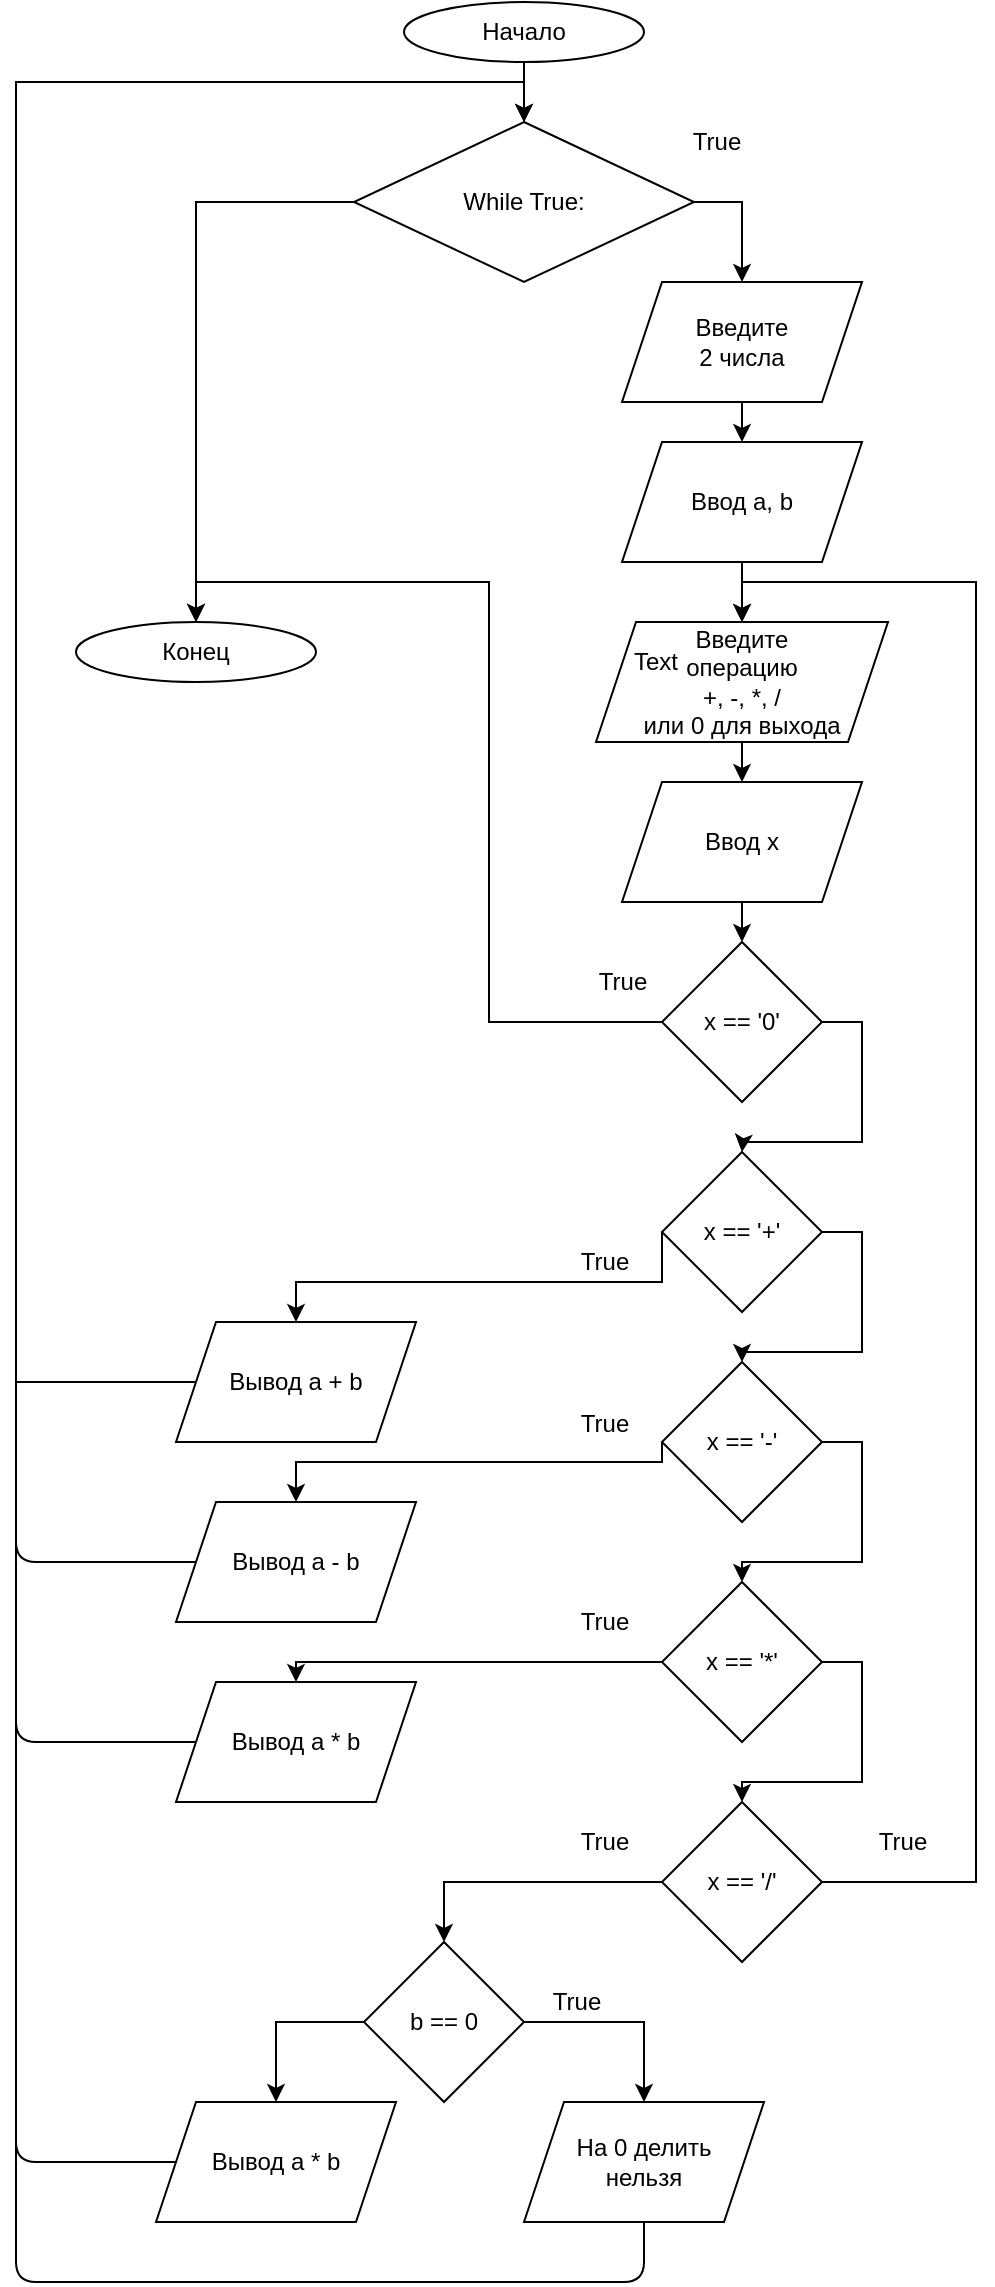 <mxfile version="13.10.9" type="github">
  <diagram id="VT2f-Ld-fOvwMGKV6vzP" name="Page-1">
    <mxGraphModel dx="1113" dy="817" grid="1" gridSize="10" guides="1" tooltips="1" connect="1" arrows="1" fold="1" page="1" pageScale="1" pageWidth="827" pageHeight="1169" math="0" shadow="0">
      <root>
        <mxCell id="0" />
        <mxCell id="1" parent="0" />
        <mxCell id="LcvdypNpKHE5uMJmsT2d-61" style="edgeStyle=orthogonalEdgeStyle;rounded=0;orthogonalLoop=1;jettySize=auto;html=1;exitX=0.5;exitY=1;exitDx=0;exitDy=0;entryX=0.5;entryY=0;entryDx=0;entryDy=0;" edge="1" parent="1" source="LcvdypNpKHE5uMJmsT2d-2" target="LcvdypNpKHE5uMJmsT2d-9">
          <mxGeometry relative="1" as="geometry" />
        </mxCell>
        <mxCell id="LcvdypNpKHE5uMJmsT2d-2" value="Начало" style="ellipse;whiteSpace=wrap;html=1;" vertex="1" parent="1">
          <mxGeometry x="354" y="10" width="120" height="30" as="geometry" />
        </mxCell>
        <mxCell id="LcvdypNpKHE5uMJmsT2d-62" style="edgeStyle=orthogonalEdgeStyle;rounded=0;orthogonalLoop=1;jettySize=auto;html=1;exitX=0.5;exitY=1;exitDx=0;exitDy=0;entryX=0.5;entryY=0;entryDx=0;entryDy=0;" edge="1" parent="1" source="LcvdypNpKHE5uMJmsT2d-3" target="LcvdypNpKHE5uMJmsT2d-6">
          <mxGeometry relative="1" as="geometry" />
        </mxCell>
        <mxCell id="LcvdypNpKHE5uMJmsT2d-3" value="Введите &lt;br&gt;2 числа" style="shape=parallelogram;perimeter=parallelogramPerimeter;whiteSpace=wrap;html=1;fixedSize=1;" vertex="1" parent="1">
          <mxGeometry x="463" y="150" width="120" height="60" as="geometry" />
        </mxCell>
        <mxCell id="LcvdypNpKHE5uMJmsT2d-63" style="edgeStyle=orthogonalEdgeStyle;rounded=0;orthogonalLoop=1;jettySize=auto;html=1;exitX=0.5;exitY=1;exitDx=0;exitDy=0;" edge="1" parent="1" source="LcvdypNpKHE5uMJmsT2d-6">
          <mxGeometry relative="1" as="geometry">
            <mxPoint x="523" y="320" as="targetPoint" />
          </mxGeometry>
        </mxCell>
        <mxCell id="LcvdypNpKHE5uMJmsT2d-6" value="Ввод а, b" style="shape=parallelogram;perimeter=parallelogramPerimeter;whiteSpace=wrap;html=1;fixedSize=1;" vertex="1" parent="1">
          <mxGeometry x="463" y="230" width="120" height="60" as="geometry" />
        </mxCell>
        <mxCell id="LcvdypNpKHE5uMJmsT2d-64" style="edgeStyle=orthogonalEdgeStyle;rounded=0;orthogonalLoop=1;jettySize=auto;html=1;exitX=0.5;exitY=1;exitDx=0;exitDy=0;entryX=0.5;entryY=0;entryDx=0;entryDy=0;" edge="1" parent="1" source="LcvdypNpKHE5uMJmsT2d-7" target="LcvdypNpKHE5uMJmsT2d-8">
          <mxGeometry relative="1" as="geometry" />
        </mxCell>
        <mxCell id="LcvdypNpKHE5uMJmsT2d-7" value="Введите &lt;br&gt;операцию&lt;br&gt;+, -, *, /&lt;br&gt;или 0 для выхода" style="shape=parallelogram;perimeter=parallelogramPerimeter;whiteSpace=wrap;html=1;fixedSize=1;" vertex="1" parent="1">
          <mxGeometry x="450" y="320" width="146" height="60" as="geometry" />
        </mxCell>
        <mxCell id="LcvdypNpKHE5uMJmsT2d-65" style="edgeStyle=orthogonalEdgeStyle;rounded=0;orthogonalLoop=1;jettySize=auto;html=1;exitX=0.5;exitY=1;exitDx=0;exitDy=0;entryX=0.5;entryY=0;entryDx=0;entryDy=0;" edge="1" parent="1" source="LcvdypNpKHE5uMJmsT2d-8" target="LcvdypNpKHE5uMJmsT2d-10">
          <mxGeometry relative="1" as="geometry" />
        </mxCell>
        <mxCell id="LcvdypNpKHE5uMJmsT2d-8" value="Ввод x" style="shape=parallelogram;perimeter=parallelogramPerimeter;whiteSpace=wrap;html=1;fixedSize=1;" vertex="1" parent="1">
          <mxGeometry x="463" y="400" width="120" height="60" as="geometry" />
        </mxCell>
        <mxCell id="LcvdypNpKHE5uMJmsT2d-13" style="edgeStyle=orthogonalEdgeStyle;rounded=0;orthogonalLoop=1;jettySize=auto;html=1;exitX=0;exitY=0.5;exitDx=0;exitDy=0;entryX=0.5;entryY=0;entryDx=0;entryDy=0;" edge="1" parent="1" source="LcvdypNpKHE5uMJmsT2d-9" target="LcvdypNpKHE5uMJmsT2d-11">
          <mxGeometry relative="1" as="geometry">
            <mxPoint x="300" y="602" as="targetPoint" />
          </mxGeometry>
        </mxCell>
        <mxCell id="LcvdypNpKHE5uMJmsT2d-14" style="edgeStyle=orthogonalEdgeStyle;rounded=0;orthogonalLoop=1;jettySize=auto;html=1;exitX=1;exitY=0.5;exitDx=0;exitDy=0;entryX=0.5;entryY=0;entryDx=0;entryDy=0;" edge="1" parent="1" source="LcvdypNpKHE5uMJmsT2d-9" target="LcvdypNpKHE5uMJmsT2d-3">
          <mxGeometry relative="1" as="geometry" />
        </mxCell>
        <mxCell id="LcvdypNpKHE5uMJmsT2d-9" value="While True:" style="rhombus;whiteSpace=wrap;html=1;" vertex="1" parent="1">
          <mxGeometry x="329" y="70" width="170" height="80" as="geometry" />
        </mxCell>
        <mxCell id="LcvdypNpKHE5uMJmsT2d-12" style="edgeStyle=orthogonalEdgeStyle;rounded=0;orthogonalLoop=1;jettySize=auto;html=1;exitX=0;exitY=0.5;exitDx=0;exitDy=0;entryX=0.5;entryY=0;entryDx=0;entryDy=0;" edge="1" parent="1" source="LcvdypNpKHE5uMJmsT2d-10" target="LcvdypNpKHE5uMJmsT2d-11">
          <mxGeometry relative="1" as="geometry" />
        </mxCell>
        <mxCell id="LcvdypNpKHE5uMJmsT2d-19" style="edgeStyle=orthogonalEdgeStyle;rounded=0;orthogonalLoop=1;jettySize=auto;html=1;exitX=1;exitY=0.5;exitDx=0;exitDy=0;entryX=0.5;entryY=0;entryDx=0;entryDy=0;" edge="1" parent="1" source="LcvdypNpKHE5uMJmsT2d-10">
          <mxGeometry relative="1" as="geometry">
            <mxPoint x="523" y="585" as="targetPoint" />
          </mxGeometry>
        </mxCell>
        <mxCell id="LcvdypNpKHE5uMJmsT2d-10" value="x == &#39;0&#39;" style="rhombus;whiteSpace=wrap;html=1;" vertex="1" parent="1">
          <mxGeometry x="483" y="480" width="80" height="80" as="geometry" />
        </mxCell>
        <mxCell id="LcvdypNpKHE5uMJmsT2d-11" value="Конец" style="ellipse;whiteSpace=wrap;html=1;" vertex="1" parent="1">
          <mxGeometry x="190" y="320" width="120" height="30" as="geometry" />
        </mxCell>
        <mxCell id="LcvdypNpKHE5uMJmsT2d-15" value="Text" style="text;html=1;strokeColor=none;fillColor=none;align=center;verticalAlign=middle;whiteSpace=wrap;rounded=0;" vertex="1" parent="1">
          <mxGeometry x="460" y="330" width="40" height="20" as="geometry" />
        </mxCell>
        <mxCell id="LcvdypNpKHE5uMJmsT2d-16" value="True" style="text;html=1;align=center;verticalAlign=middle;resizable=0;points=[];autosize=1;" vertex="1" parent="1">
          <mxGeometry x="490" y="70" width="40" height="20" as="geometry" />
        </mxCell>
        <mxCell id="LcvdypNpKHE5uMJmsT2d-18" value="True" style="text;html=1;align=center;verticalAlign=middle;resizable=0;points=[];autosize=1;" vertex="1" parent="1">
          <mxGeometry x="434" y="630" width="40" height="20" as="geometry" />
        </mxCell>
        <mxCell id="LcvdypNpKHE5uMJmsT2d-49" style="edgeStyle=orthogonalEdgeStyle;rounded=0;orthogonalLoop=1;jettySize=auto;html=1;exitX=1;exitY=0.5;exitDx=0;exitDy=0;entryX=0.5;entryY=0;entryDx=0;entryDy=0;" edge="1" parent="1" source="LcvdypNpKHE5uMJmsT2d-20" target="LcvdypNpKHE5uMJmsT2d-21">
          <mxGeometry relative="1" as="geometry" />
        </mxCell>
        <mxCell id="LcvdypNpKHE5uMJmsT2d-50" style="edgeStyle=orthogonalEdgeStyle;rounded=0;orthogonalLoop=1;jettySize=auto;html=1;exitX=0;exitY=0.5;exitDx=0;exitDy=0;entryX=0.5;entryY=0;entryDx=0;entryDy=0;" edge="1" parent="1" source="LcvdypNpKHE5uMJmsT2d-20" target="LcvdypNpKHE5uMJmsT2d-24">
          <mxGeometry relative="1" as="geometry">
            <Array as="points">
              <mxPoint x="483" y="650" />
              <mxPoint x="300" y="650" />
            </Array>
          </mxGeometry>
        </mxCell>
        <mxCell id="LcvdypNpKHE5uMJmsT2d-20" value="x == &#39;+&#39;" style="rhombus;whiteSpace=wrap;html=1;" vertex="1" parent="1">
          <mxGeometry x="483" y="585" width="80" height="80" as="geometry" />
        </mxCell>
        <mxCell id="LcvdypNpKHE5uMJmsT2d-48" style="edgeStyle=orthogonalEdgeStyle;rounded=0;orthogonalLoop=1;jettySize=auto;html=1;exitX=1;exitY=0.5;exitDx=0;exitDy=0;" edge="1" parent="1" source="LcvdypNpKHE5uMJmsT2d-21" target="LcvdypNpKHE5uMJmsT2d-22">
          <mxGeometry relative="1" as="geometry" />
        </mxCell>
        <mxCell id="LcvdypNpKHE5uMJmsT2d-51" style="edgeStyle=orthogonalEdgeStyle;rounded=0;orthogonalLoop=1;jettySize=auto;html=1;exitX=0;exitY=0.5;exitDx=0;exitDy=0;entryX=0.5;entryY=0;entryDx=0;entryDy=0;" edge="1" parent="1" source="LcvdypNpKHE5uMJmsT2d-21" target="LcvdypNpKHE5uMJmsT2d-25">
          <mxGeometry relative="1" as="geometry">
            <Array as="points">
              <mxPoint x="483" y="740" />
              <mxPoint x="300" y="740" />
            </Array>
          </mxGeometry>
        </mxCell>
        <mxCell id="LcvdypNpKHE5uMJmsT2d-21" value="x == &#39;-&#39;" style="rhombus;whiteSpace=wrap;html=1;" vertex="1" parent="1">
          <mxGeometry x="483" y="690" width="80" height="80" as="geometry" />
        </mxCell>
        <mxCell id="LcvdypNpKHE5uMJmsT2d-47" style="edgeStyle=orthogonalEdgeStyle;rounded=0;orthogonalLoop=1;jettySize=auto;html=1;exitX=1;exitY=0.5;exitDx=0;exitDy=0;" edge="1" parent="1" source="LcvdypNpKHE5uMJmsT2d-22" target="LcvdypNpKHE5uMJmsT2d-23">
          <mxGeometry relative="1" as="geometry" />
        </mxCell>
        <mxCell id="LcvdypNpKHE5uMJmsT2d-52" style="edgeStyle=orthogonalEdgeStyle;rounded=0;orthogonalLoop=1;jettySize=auto;html=1;exitX=0;exitY=0.5;exitDx=0;exitDy=0;entryX=0.5;entryY=0;entryDx=0;entryDy=0;" edge="1" parent="1" source="LcvdypNpKHE5uMJmsT2d-22" target="LcvdypNpKHE5uMJmsT2d-26">
          <mxGeometry relative="1" as="geometry">
            <Array as="points">
              <mxPoint x="300" y="840" />
            </Array>
          </mxGeometry>
        </mxCell>
        <mxCell id="LcvdypNpKHE5uMJmsT2d-22" value="x == &#39;*&#39;" style="rhombus;whiteSpace=wrap;html=1;" vertex="1" parent="1">
          <mxGeometry x="483" y="800" width="80" height="80" as="geometry" />
        </mxCell>
        <mxCell id="LcvdypNpKHE5uMJmsT2d-43" style="edgeStyle=orthogonalEdgeStyle;rounded=0;orthogonalLoop=1;jettySize=auto;html=1;exitX=0;exitY=0.5;exitDx=0;exitDy=0;entryX=0.5;entryY=0;entryDx=0;entryDy=0;" edge="1" parent="1" source="LcvdypNpKHE5uMJmsT2d-23" target="LcvdypNpKHE5uMJmsT2d-7">
          <mxGeometry relative="1" as="geometry">
            <Array as="points">
              <mxPoint x="640" y="950" />
              <mxPoint x="640" y="300" />
              <mxPoint x="523" y="300" />
            </Array>
          </mxGeometry>
        </mxCell>
        <mxCell id="LcvdypNpKHE5uMJmsT2d-44" style="edgeStyle=orthogonalEdgeStyle;rounded=0;orthogonalLoop=1;jettySize=auto;html=1;exitX=0;exitY=0.5;exitDx=0;exitDy=0;entryX=0.5;entryY=0;entryDx=0;entryDy=0;" edge="1" parent="1" source="LcvdypNpKHE5uMJmsT2d-23" target="LcvdypNpKHE5uMJmsT2d-37">
          <mxGeometry relative="1" as="geometry" />
        </mxCell>
        <mxCell id="LcvdypNpKHE5uMJmsT2d-23" value="x == &#39;/&#39;" style="rhombus;whiteSpace=wrap;html=1;" vertex="1" parent="1">
          <mxGeometry x="483" y="910" width="80" height="80" as="geometry" />
        </mxCell>
        <mxCell id="LcvdypNpKHE5uMJmsT2d-69" style="edgeStyle=orthogonalEdgeStyle;rounded=0;orthogonalLoop=1;jettySize=auto;html=1;exitX=0;exitY=0.5;exitDx=0;exitDy=0;entryX=0.5;entryY=0;entryDx=0;entryDy=0;" edge="1" parent="1" source="LcvdypNpKHE5uMJmsT2d-24" target="LcvdypNpKHE5uMJmsT2d-9">
          <mxGeometry relative="1" as="geometry">
            <Array as="points">
              <mxPoint x="160" y="700" />
              <mxPoint x="160" y="50" />
              <mxPoint x="414" y="50" />
            </Array>
          </mxGeometry>
        </mxCell>
        <mxCell id="LcvdypNpKHE5uMJmsT2d-24" value="Вывод a + b" style="shape=parallelogram;perimeter=parallelogramPerimeter;whiteSpace=wrap;html=1;fixedSize=1;" vertex="1" parent="1">
          <mxGeometry x="240" y="670" width="120" height="60" as="geometry" />
        </mxCell>
        <mxCell id="LcvdypNpKHE5uMJmsT2d-25" value="Вывод a - b" style="shape=parallelogram;perimeter=parallelogramPerimeter;whiteSpace=wrap;html=1;fixedSize=1;" vertex="1" parent="1">
          <mxGeometry x="240" y="760" width="120" height="60" as="geometry" />
        </mxCell>
        <mxCell id="LcvdypNpKHE5uMJmsT2d-26" value="Вывод a * b" style="shape=parallelogram;perimeter=parallelogramPerimeter;whiteSpace=wrap;html=1;fixedSize=1;" vertex="1" parent="1">
          <mxGeometry x="240" y="850" width="120" height="60" as="geometry" />
        </mxCell>
        <mxCell id="LcvdypNpKHE5uMJmsT2d-39" style="edgeStyle=orthogonalEdgeStyle;rounded=0;orthogonalLoop=1;jettySize=auto;html=1;exitX=1;exitY=0.5;exitDx=0;exitDy=0;entryX=0.5;entryY=0;entryDx=0;entryDy=0;" edge="1" parent="1" source="LcvdypNpKHE5uMJmsT2d-37" target="LcvdypNpKHE5uMJmsT2d-38">
          <mxGeometry relative="1" as="geometry" />
        </mxCell>
        <mxCell id="LcvdypNpKHE5uMJmsT2d-42" style="edgeStyle=orthogonalEdgeStyle;rounded=0;orthogonalLoop=1;jettySize=auto;html=1;exitX=0;exitY=0.5;exitDx=0;exitDy=0;entryX=0.5;entryY=0;entryDx=0;entryDy=0;" edge="1" parent="1" source="LcvdypNpKHE5uMJmsT2d-37" target="LcvdypNpKHE5uMJmsT2d-41">
          <mxGeometry relative="1" as="geometry" />
        </mxCell>
        <mxCell id="LcvdypNpKHE5uMJmsT2d-37" value="b == 0" style="rhombus;whiteSpace=wrap;html=1;" vertex="1" parent="1">
          <mxGeometry x="334" y="980" width="80" height="80" as="geometry" />
        </mxCell>
        <mxCell id="LcvdypNpKHE5uMJmsT2d-38" value="На 0 делить &lt;br&gt;нельзя" style="shape=parallelogram;perimeter=parallelogramPerimeter;whiteSpace=wrap;html=1;fixedSize=1;" vertex="1" parent="1">
          <mxGeometry x="414" y="1060" width="120" height="60" as="geometry" />
        </mxCell>
        <mxCell id="LcvdypNpKHE5uMJmsT2d-41" value="Вывод a * b" style="shape=parallelogram;perimeter=parallelogramPerimeter;whiteSpace=wrap;html=1;fixedSize=1;" vertex="1" parent="1">
          <mxGeometry x="230" y="1060" width="120" height="60" as="geometry" />
        </mxCell>
        <mxCell id="LcvdypNpKHE5uMJmsT2d-45" value="True" style="text;html=1;align=center;verticalAlign=middle;resizable=0;points=[];autosize=1;" vertex="1" parent="1">
          <mxGeometry x="443" y="490" width="40" height="20" as="geometry" />
        </mxCell>
        <mxCell id="LcvdypNpKHE5uMJmsT2d-46" value="True" style="text;html=1;align=center;verticalAlign=middle;resizable=0;points=[];autosize=1;" vertex="1" parent="1">
          <mxGeometry x="434" y="711" width="40" height="20" as="geometry" />
        </mxCell>
        <mxCell id="LcvdypNpKHE5uMJmsT2d-59" value="True" style="text;html=1;align=center;verticalAlign=middle;resizable=0;points=[];autosize=1;" vertex="1" parent="1">
          <mxGeometry x="434" y="810" width="40" height="20" as="geometry" />
        </mxCell>
        <mxCell id="LcvdypNpKHE5uMJmsT2d-60" value="True" style="text;html=1;align=center;verticalAlign=middle;resizable=0;points=[];autosize=1;" vertex="1" parent="1">
          <mxGeometry x="434" y="920" width="40" height="20" as="geometry" />
        </mxCell>
        <mxCell id="LcvdypNpKHE5uMJmsT2d-66" value="True" style="text;html=1;align=center;verticalAlign=middle;resizable=0;points=[];autosize=1;" vertex="1" parent="1">
          <mxGeometry x="420" y="1000" width="40" height="20" as="geometry" />
        </mxCell>
        <mxCell id="LcvdypNpKHE5uMJmsT2d-67" value="True" style="text;html=1;align=center;verticalAlign=middle;resizable=0;points=[];autosize=1;" vertex="1" parent="1">
          <mxGeometry x="583" y="920" width="40" height="20" as="geometry" />
        </mxCell>
        <mxCell id="LcvdypNpKHE5uMJmsT2d-70" value="" style="endArrow=none;html=1;exitX=0;exitY=0.5;exitDx=0;exitDy=0;" edge="1" parent="1" source="LcvdypNpKHE5uMJmsT2d-25">
          <mxGeometry width="50" height="50" relative="1" as="geometry">
            <mxPoint x="430" y="690" as="sourcePoint" />
            <mxPoint x="160" y="700" as="targetPoint" />
            <Array as="points">
              <mxPoint x="160" y="790" />
            </Array>
          </mxGeometry>
        </mxCell>
        <mxCell id="LcvdypNpKHE5uMJmsT2d-71" value="" style="endArrow=none;html=1;exitX=0;exitY=0.5;exitDx=0;exitDy=0;" edge="1" parent="1">
          <mxGeometry width="50" height="50" relative="1" as="geometry">
            <mxPoint x="250" y="880" as="sourcePoint" />
            <mxPoint x="160" y="750" as="targetPoint" />
            <Array as="points">
              <mxPoint x="160" y="880" />
            </Array>
          </mxGeometry>
        </mxCell>
        <mxCell id="LcvdypNpKHE5uMJmsT2d-72" value="" style="endArrow=none;html=1;exitX=0;exitY=0.5;exitDx=0;exitDy=0;" edge="1" parent="1">
          <mxGeometry width="50" height="50" relative="1" as="geometry">
            <mxPoint x="240" y="1090" as="sourcePoint" />
            <mxPoint x="160" y="840" as="targetPoint" />
            <Array as="points">
              <mxPoint x="160" y="1090" />
            </Array>
          </mxGeometry>
        </mxCell>
        <mxCell id="LcvdypNpKHE5uMJmsT2d-73" value="" style="endArrow=none;html=1;exitX=0.5;exitY=1;exitDx=0;exitDy=0;" edge="1" parent="1" source="LcvdypNpKHE5uMJmsT2d-38">
          <mxGeometry width="50" height="50" relative="1" as="geometry">
            <mxPoint x="240" y="1150" as="sourcePoint" />
            <mxPoint x="160" y="900" as="targetPoint" />
            <Array as="points">
              <mxPoint x="474" y="1150" />
              <mxPoint x="160" y="1150" />
            </Array>
          </mxGeometry>
        </mxCell>
      </root>
    </mxGraphModel>
  </diagram>
</mxfile>
